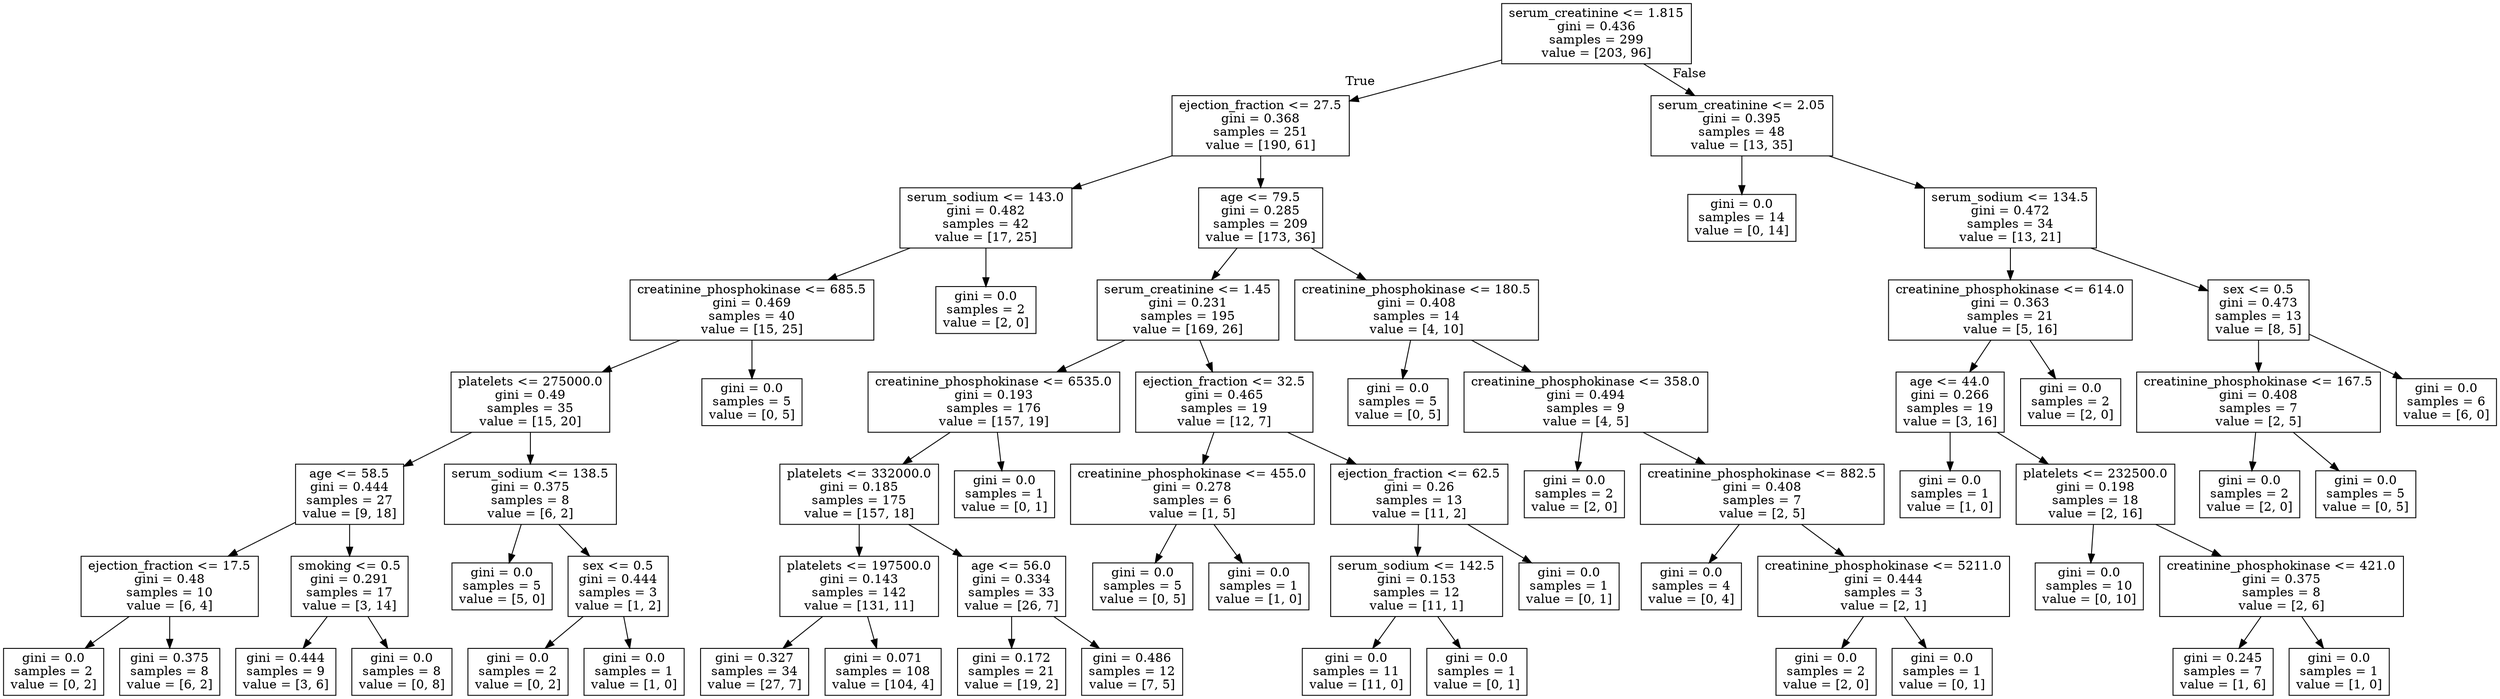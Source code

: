digraph Tree {
node [shape=box] ;
0 [label="serum_creatinine <= 1.815\ngini = 0.436\nsamples = 299\nvalue = [203, 96]"] ;
1 [label="ejection_fraction <= 27.5\ngini = 0.368\nsamples = 251\nvalue = [190, 61]"] ;
0 -> 1 [labeldistance=2.5, labelangle=45, headlabel="True"] ;
2 [label="serum_sodium <= 143.0\ngini = 0.482\nsamples = 42\nvalue = [17, 25]"] ;
1 -> 2 ;
3 [label="creatinine_phosphokinase <= 685.5\ngini = 0.469\nsamples = 40\nvalue = [15, 25]"] ;
2 -> 3 ;
4 [label="platelets <= 275000.0\ngini = 0.49\nsamples = 35\nvalue = [15, 20]"] ;
3 -> 4 ;
5 [label="age <= 58.5\ngini = 0.444\nsamples = 27\nvalue = [9, 18]"] ;
4 -> 5 ;
6 [label="ejection_fraction <= 17.5\ngini = 0.48\nsamples = 10\nvalue = [6, 4]"] ;
5 -> 6 ;
7 [label="gini = 0.0\nsamples = 2\nvalue = [0, 2]"] ;
6 -> 7 ;
8 [label="gini = 0.375\nsamples = 8\nvalue = [6, 2]"] ;
6 -> 8 ;
9 [label="smoking <= 0.5\ngini = 0.291\nsamples = 17\nvalue = [3, 14]"] ;
5 -> 9 ;
10 [label="gini = 0.444\nsamples = 9\nvalue = [3, 6]"] ;
9 -> 10 ;
11 [label="gini = 0.0\nsamples = 8\nvalue = [0, 8]"] ;
9 -> 11 ;
12 [label="serum_sodium <= 138.5\ngini = 0.375\nsamples = 8\nvalue = [6, 2]"] ;
4 -> 12 ;
13 [label="gini = 0.0\nsamples = 5\nvalue = [5, 0]"] ;
12 -> 13 ;
14 [label="sex <= 0.5\ngini = 0.444\nsamples = 3\nvalue = [1, 2]"] ;
12 -> 14 ;
15 [label="gini = 0.0\nsamples = 2\nvalue = [0, 2]"] ;
14 -> 15 ;
16 [label="gini = 0.0\nsamples = 1\nvalue = [1, 0]"] ;
14 -> 16 ;
17 [label="gini = 0.0\nsamples = 5\nvalue = [0, 5]"] ;
3 -> 17 ;
18 [label="gini = 0.0\nsamples = 2\nvalue = [2, 0]"] ;
2 -> 18 ;
19 [label="age <= 79.5\ngini = 0.285\nsamples = 209\nvalue = [173, 36]"] ;
1 -> 19 ;
20 [label="serum_creatinine <= 1.45\ngini = 0.231\nsamples = 195\nvalue = [169, 26]"] ;
19 -> 20 ;
21 [label="creatinine_phosphokinase <= 6535.0\ngini = 0.193\nsamples = 176\nvalue = [157, 19]"] ;
20 -> 21 ;
22 [label="platelets <= 332000.0\ngini = 0.185\nsamples = 175\nvalue = [157, 18]"] ;
21 -> 22 ;
23 [label="platelets <= 197500.0\ngini = 0.143\nsamples = 142\nvalue = [131, 11]"] ;
22 -> 23 ;
24 [label="gini = 0.327\nsamples = 34\nvalue = [27, 7]"] ;
23 -> 24 ;
25 [label="gini = 0.071\nsamples = 108\nvalue = [104, 4]"] ;
23 -> 25 ;
26 [label="age <= 56.0\ngini = 0.334\nsamples = 33\nvalue = [26, 7]"] ;
22 -> 26 ;
27 [label="gini = 0.172\nsamples = 21\nvalue = [19, 2]"] ;
26 -> 27 ;
28 [label="gini = 0.486\nsamples = 12\nvalue = [7, 5]"] ;
26 -> 28 ;
29 [label="gini = 0.0\nsamples = 1\nvalue = [0, 1]"] ;
21 -> 29 ;
30 [label="ejection_fraction <= 32.5\ngini = 0.465\nsamples = 19\nvalue = [12, 7]"] ;
20 -> 30 ;
31 [label="creatinine_phosphokinase <= 455.0\ngini = 0.278\nsamples = 6\nvalue = [1, 5]"] ;
30 -> 31 ;
32 [label="gini = 0.0\nsamples = 5\nvalue = [0, 5]"] ;
31 -> 32 ;
33 [label="gini = 0.0\nsamples = 1\nvalue = [1, 0]"] ;
31 -> 33 ;
34 [label="ejection_fraction <= 62.5\ngini = 0.26\nsamples = 13\nvalue = [11, 2]"] ;
30 -> 34 ;
35 [label="serum_sodium <= 142.5\ngini = 0.153\nsamples = 12\nvalue = [11, 1]"] ;
34 -> 35 ;
36 [label="gini = 0.0\nsamples = 11\nvalue = [11, 0]"] ;
35 -> 36 ;
37 [label="gini = 0.0\nsamples = 1\nvalue = [0, 1]"] ;
35 -> 37 ;
38 [label="gini = 0.0\nsamples = 1\nvalue = [0, 1]"] ;
34 -> 38 ;
39 [label="creatinine_phosphokinase <= 180.5\ngini = 0.408\nsamples = 14\nvalue = [4, 10]"] ;
19 -> 39 ;
40 [label="gini = 0.0\nsamples = 5\nvalue = [0, 5]"] ;
39 -> 40 ;
41 [label="creatinine_phosphokinase <= 358.0\ngini = 0.494\nsamples = 9\nvalue = [4, 5]"] ;
39 -> 41 ;
42 [label="gini = 0.0\nsamples = 2\nvalue = [2, 0]"] ;
41 -> 42 ;
43 [label="creatinine_phosphokinase <= 882.5\ngini = 0.408\nsamples = 7\nvalue = [2, 5]"] ;
41 -> 43 ;
44 [label="gini = 0.0\nsamples = 4\nvalue = [0, 4]"] ;
43 -> 44 ;
45 [label="creatinine_phosphokinase <= 5211.0\ngini = 0.444\nsamples = 3\nvalue = [2, 1]"] ;
43 -> 45 ;
46 [label="gini = 0.0\nsamples = 2\nvalue = [2, 0]"] ;
45 -> 46 ;
47 [label="gini = 0.0\nsamples = 1\nvalue = [0, 1]"] ;
45 -> 47 ;
48 [label="serum_creatinine <= 2.05\ngini = 0.395\nsamples = 48\nvalue = [13, 35]"] ;
0 -> 48 [labeldistance=2.5, labelangle=-45, headlabel="False"] ;
49 [label="gini = 0.0\nsamples = 14\nvalue = [0, 14]"] ;
48 -> 49 ;
50 [label="serum_sodium <= 134.5\ngini = 0.472\nsamples = 34\nvalue = [13, 21]"] ;
48 -> 50 ;
51 [label="creatinine_phosphokinase <= 614.0\ngini = 0.363\nsamples = 21\nvalue = [5, 16]"] ;
50 -> 51 ;
52 [label="age <= 44.0\ngini = 0.266\nsamples = 19\nvalue = [3, 16]"] ;
51 -> 52 ;
53 [label="gini = 0.0\nsamples = 1\nvalue = [1, 0]"] ;
52 -> 53 ;
54 [label="platelets <= 232500.0\ngini = 0.198\nsamples = 18\nvalue = [2, 16]"] ;
52 -> 54 ;
55 [label="gini = 0.0\nsamples = 10\nvalue = [0, 10]"] ;
54 -> 55 ;
56 [label="creatinine_phosphokinase <= 421.0\ngini = 0.375\nsamples = 8\nvalue = [2, 6]"] ;
54 -> 56 ;
57 [label="gini = 0.245\nsamples = 7\nvalue = [1, 6]"] ;
56 -> 57 ;
58 [label="gini = 0.0\nsamples = 1\nvalue = [1, 0]"] ;
56 -> 58 ;
59 [label="gini = 0.0\nsamples = 2\nvalue = [2, 0]"] ;
51 -> 59 ;
60 [label="sex <= 0.5\ngini = 0.473\nsamples = 13\nvalue = [8, 5]"] ;
50 -> 60 ;
61 [label="creatinine_phosphokinase <= 167.5\ngini = 0.408\nsamples = 7\nvalue = [2, 5]"] ;
60 -> 61 ;
62 [label="gini = 0.0\nsamples = 2\nvalue = [2, 0]"] ;
61 -> 62 ;
63 [label="gini = 0.0\nsamples = 5\nvalue = [0, 5]"] ;
61 -> 63 ;
64 [label="gini = 0.0\nsamples = 6\nvalue = [6, 0]"] ;
60 -> 64 ;
}